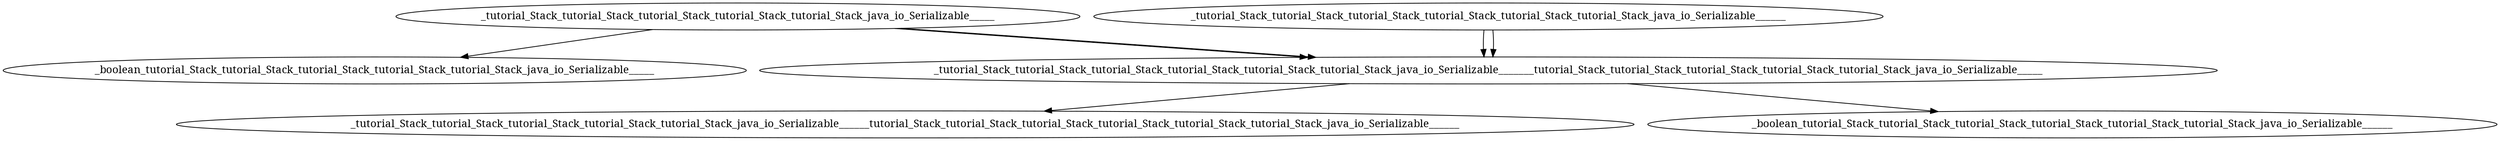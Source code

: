 digraph {

edge[fontname="SimSun",fontcolor=red];
node[fontname="SimSun",size="20,20"];

_tutorial_Stack_tutorial_Stack_tutorial_Stack_tutorial_Stack_tutorial_Stack_java_io_Serializable_____->_boolean_tutorial_Stack_tutorial_Stack_tutorial_Stack_tutorial_Stack_tutorial_Stack_java_io_Serializable_____;
_tutorial_Stack_tutorial_Stack_tutorial_Stack_tutorial_Stack_tutorial_Stack_tutorial_Stack_java_io_Serializable_______tutorial_Stack_tutorial_Stack_tutorial_Stack_tutorial_Stack_tutorial_Stack_java_io_Serializable_____->_tutorial_Stack_tutorial_Stack_tutorial_Stack_tutorial_Stack_tutorial_Stack_java_io_Serializable______tutorial_Stack_tutorial_Stack_tutorial_Stack_tutorial_Stack_tutorial_Stack_tutorial_Stack_java_io_Serializable______;
_tutorial_Stack_tutorial_Stack_tutorial_Stack_tutorial_Stack_tutorial_Stack_java_io_Serializable_____->_tutorial_Stack_tutorial_Stack_tutorial_Stack_tutorial_Stack_tutorial_Stack_tutorial_Stack_java_io_Serializable_______tutorial_Stack_tutorial_Stack_tutorial_Stack_tutorial_Stack_tutorial_Stack_java_io_Serializable_____;
_tutorial_Stack_tutorial_Stack_tutorial_Stack_tutorial_Stack_tutorial_Stack_tutorial_Stack_java_io_Serializable______->_tutorial_Stack_tutorial_Stack_tutorial_Stack_tutorial_Stack_tutorial_Stack_tutorial_Stack_java_io_Serializable_______tutorial_Stack_tutorial_Stack_tutorial_Stack_tutorial_Stack_tutorial_Stack_java_io_Serializable_____;
_tutorial_Stack_tutorial_Stack_tutorial_Stack_tutorial_Stack_tutorial_Stack_tutorial_Stack_java_io_Serializable_______tutorial_Stack_tutorial_Stack_tutorial_Stack_tutorial_Stack_tutorial_Stack_java_io_Serializable_____->_boolean_tutorial_Stack_tutorial_Stack_tutorial_Stack_tutorial_Stack_tutorial_Stack_tutorial_Stack_java_io_Serializable______;
_tutorial_Stack_tutorial_Stack_tutorial_Stack_tutorial_Stack_tutorial_Stack_java_io_Serializable_____->_tutorial_Stack_tutorial_Stack_tutorial_Stack_tutorial_Stack_tutorial_Stack_tutorial_Stack_java_io_Serializable_______tutorial_Stack_tutorial_Stack_tutorial_Stack_tutorial_Stack_tutorial_Stack_java_io_Serializable_____;
_tutorial_Stack_tutorial_Stack_tutorial_Stack_tutorial_Stack_tutorial_Stack_tutorial_Stack_java_io_Serializable______->_tutorial_Stack_tutorial_Stack_tutorial_Stack_tutorial_Stack_tutorial_Stack_tutorial_Stack_java_io_Serializable_______tutorial_Stack_tutorial_Stack_tutorial_Stack_tutorial_Stack_tutorial_Stack_java_io_Serializable_____;

}
